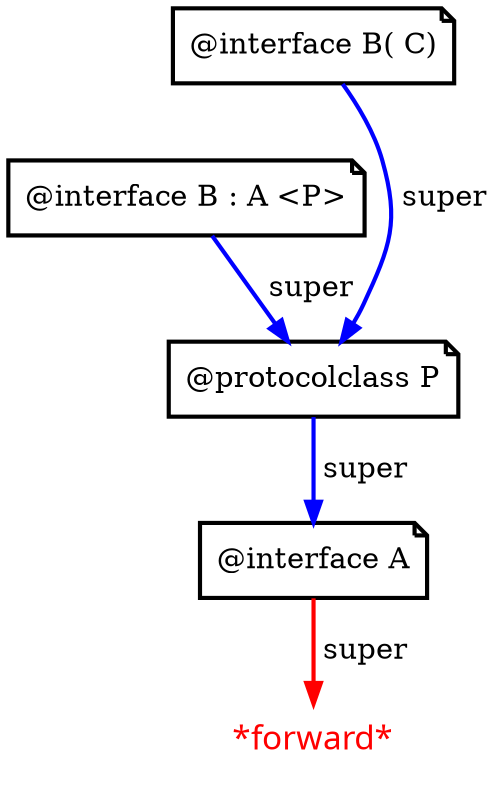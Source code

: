 digraph supreme {

   node [ shape="note", penwidth="2", fontsize="14" ]

   { rank="same" ; "A" }
   { rank="same" ; "B" }
   { rank="same" ; "P" }
   { rank="same" ; "B+C" }


   "A"   [ label="@interface A" ]
   "B"   [ label="@interface B : A <P>" ]
   "P"   [ label="@protocolclass P"]
   "B+C" [ label="@interface B( C)" ]

   "B+C"   -> "B" [ style="invis"]
   "P"     -> "A" [ label=" super", penwidth="2" , color="blue" ]
   "B"     -> "P" [ label=" super", penwidth="2" , color="blue" ]
   "B+C"   -> "P" [ label=" super", penwidth="2" , color="blue" ]

   node [ shape="none", fontcolor="red" fontname="Anonymous Pro", fontsize="16"]

   "A"     -> "*forward*" [ label=" super", color="red", penwidth="2"  ]
}
